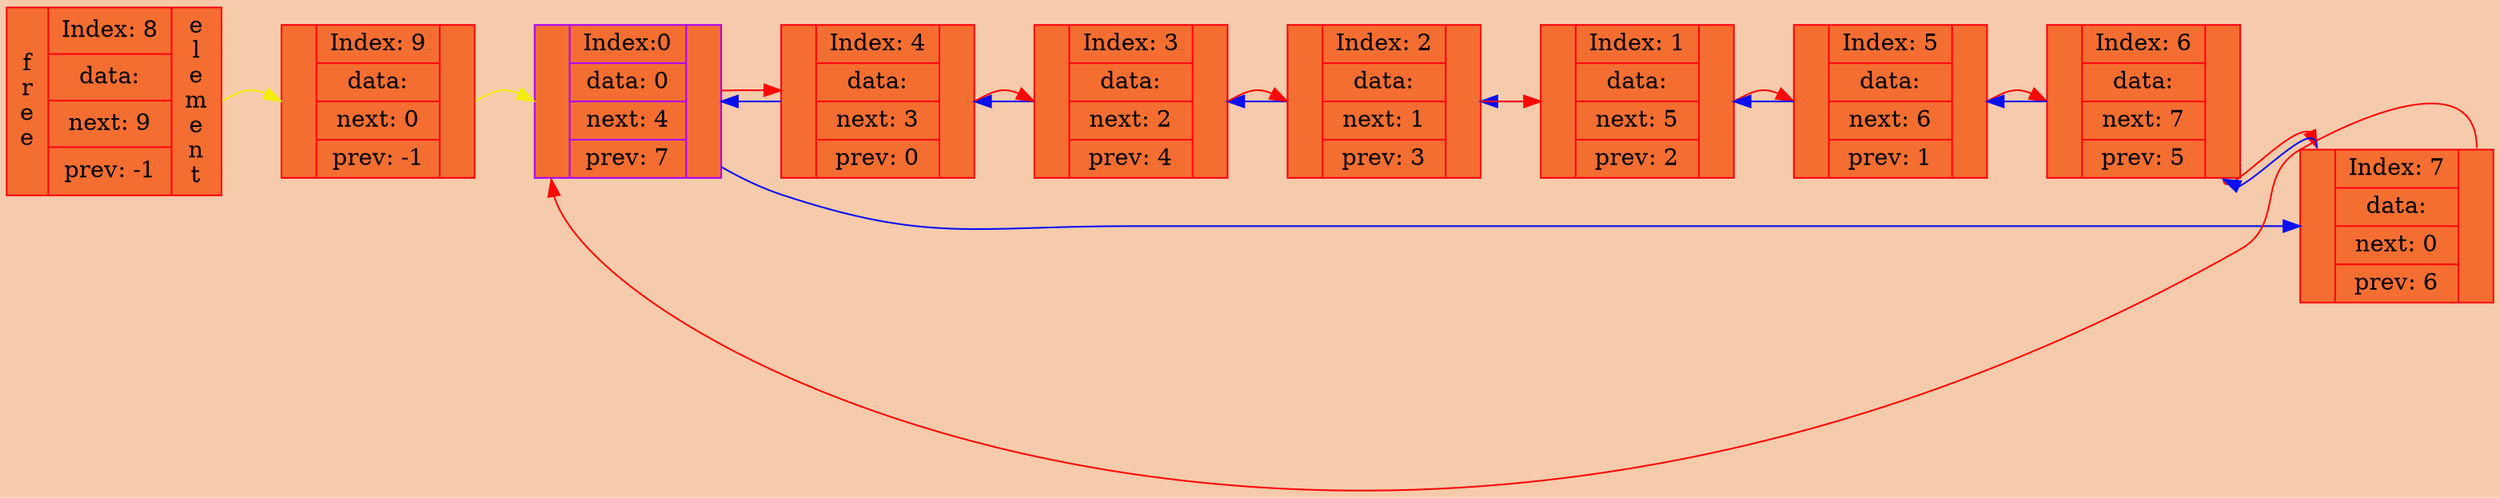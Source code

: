 digraph List{
rankdir=LR;
bgcolor="#f5cbab"
edge[color="#ff05ff",fontcolor="blue",fontsize=12];

node0[color="#a903fc", fillcolor = "#f56e31", shape = record, style=filled, label = "{ <prev> | {Index:0 | data: 0 | next: 4 | prev: 7} | <next> }"];
node1[color = "#ff030f", fillcolor = "#f56e31", style=filled, shape = record,  label = "{ <prev> | { Index: 1 | data:  | next: 5 | prev: 2 }  | <next> }"];
node2[color = "#ff030f", fillcolor = "#f56e31", style=filled, shape = record,  label = "{ <prev> | { Index: 2 | data:  | next: 1 | prev: 3 }  | <next> }"];
node3[color = "#ff030f", fillcolor = "#f56e31", style=filled, shape = record,  label = "{ <prev> | { Index: 3 | data:  | next: 2 | prev: 4 }  | <next> }"];
node4[color = "#ff030f", fillcolor = "#f56e31", style=filled, shape = record,  label = "{ <prev> | { Index: 4 | data:  | next: 3 | prev: 0 }  | <next> }"];
node5[color = "#ff030f", fillcolor = "#f56e31", style=filled, shape = record,  label = "{ <prev> | { Index: 5 | data:  | next: 6 | prev: 1 }  | <next> }"];
node6[color = "#ff030f", fillcolor = "#f56e31", style=filled, shape = record,  label = "{ <prev> | { Index: 6 | data:  | next: 7 | prev: 5 }  | <next> }"];
node7[color = "#ff030f", fillcolor = "#f56e31", style=filled, shape = record,  label = "{ <prev> | { Index: 7 | data:  | next: 0 | prev: 6 }  | <next> }"];
node8[color = "#ff030f", fillcolor = "#f56e31", style=filled, shape = record,  label = "{ <prev> | { Index: 8 | data:  | next: 9 | prev: -1 }  | <next> }"];
node9[color = "#ff030f", fillcolor = "#f56e31", style=filled, shape = record,  label = "{ <prev> | { Index: 9 | data:  | next: 0 | prev: -1 }  | <next> }"];
node8[color = "#ff030f", fillcolor = "#f56e31", style=filled,shape = record,  label = "{ <prev> f\nr\ne\ne | { Index: 8 | data:  | next: 9 | prev: -1 }  | <next> e\nl\ne\nm\ne\nn\nt }"];

node0 -> node4 [weight = 1000, constraint = false, color = "invis"];
node4:next -> node3:prev [weight = 1000, constraint = false, color = "invis"];
node3:next -> node2:prev [weight = 1000, constraint = false, color = "invis"];
node2:next -> node1:prev [weight = 1000, constraint = false, color = "invis"];
node1:next -> node5:prev [weight = 1000, constraint = false, color = "invis"];
node5:next -> node6:prev [weight = 1000, constraint = false, color = "invis"];
node6:next -> node7:prev [weight = 1000, constraint = false, color = "invis"];
node7:next -> node0:prev [weight = 0, constraint = false, color = "invis"];
node8:next -> node9:prev [weight = 1000, constraint = false, color = "invis"];
node9:next -> node0:prev [weight = 0, constraint = false, color = "invis"];
node0 -> node4 [weight = 1000, constraint = true, color = "#ff0505"];
node4:next -> node3:prev [weight = 100, constraint = true, color = "#ff0505"];
node3:next -> node2:prev [weight = 100, constraint = true, color = "#ff0505"];
node2:next -> node1:prev [weight = 100, constraint = true, color = "#ff0505"];
node1:next -> node5:prev [weight = 100, constraint = true, color = "#ff0505"];
node5:next -> node6:prev [weight = 100, constraint = true, color = "#ff0505"];
node6:next -> node7:prev [weight = 100, constraint = true, color = "#ff0505"];
node7:next -> node0:prev [weight = 0, constraint = true, color = "#ff0505"];
node8:next -> node9:prev [weight = 100, constraint = true, color = "#f2ee05"];
node9:next -> node0:prev [weight = 0, constraint = true, color = "#f2ee05"];
node0 -> node7 [weight = 500, constraint = true, color = "#050df2"];
node7:prev -> node6:next [weight = 50, constraint = true, color = "#050df2"];
node6:prev -> node5:next [weight = 50, constraint = true, color = "#050df2"];
node5:prev -> node1:next [weight = 50, constraint = true, color = "#050df2"];
node1:prev -> node2:next [weight = 50, constraint = true, color = "#050df2"];
node2:prev -> node3:next [weight = 50, constraint = true, color = "#050df2"];
node3:prev -> node4:next [weight = 50, constraint = true, color = "#050df2"];
node4:prev -> node0:next [weight = 0, constraint = true, color = "#050df2"];

}
